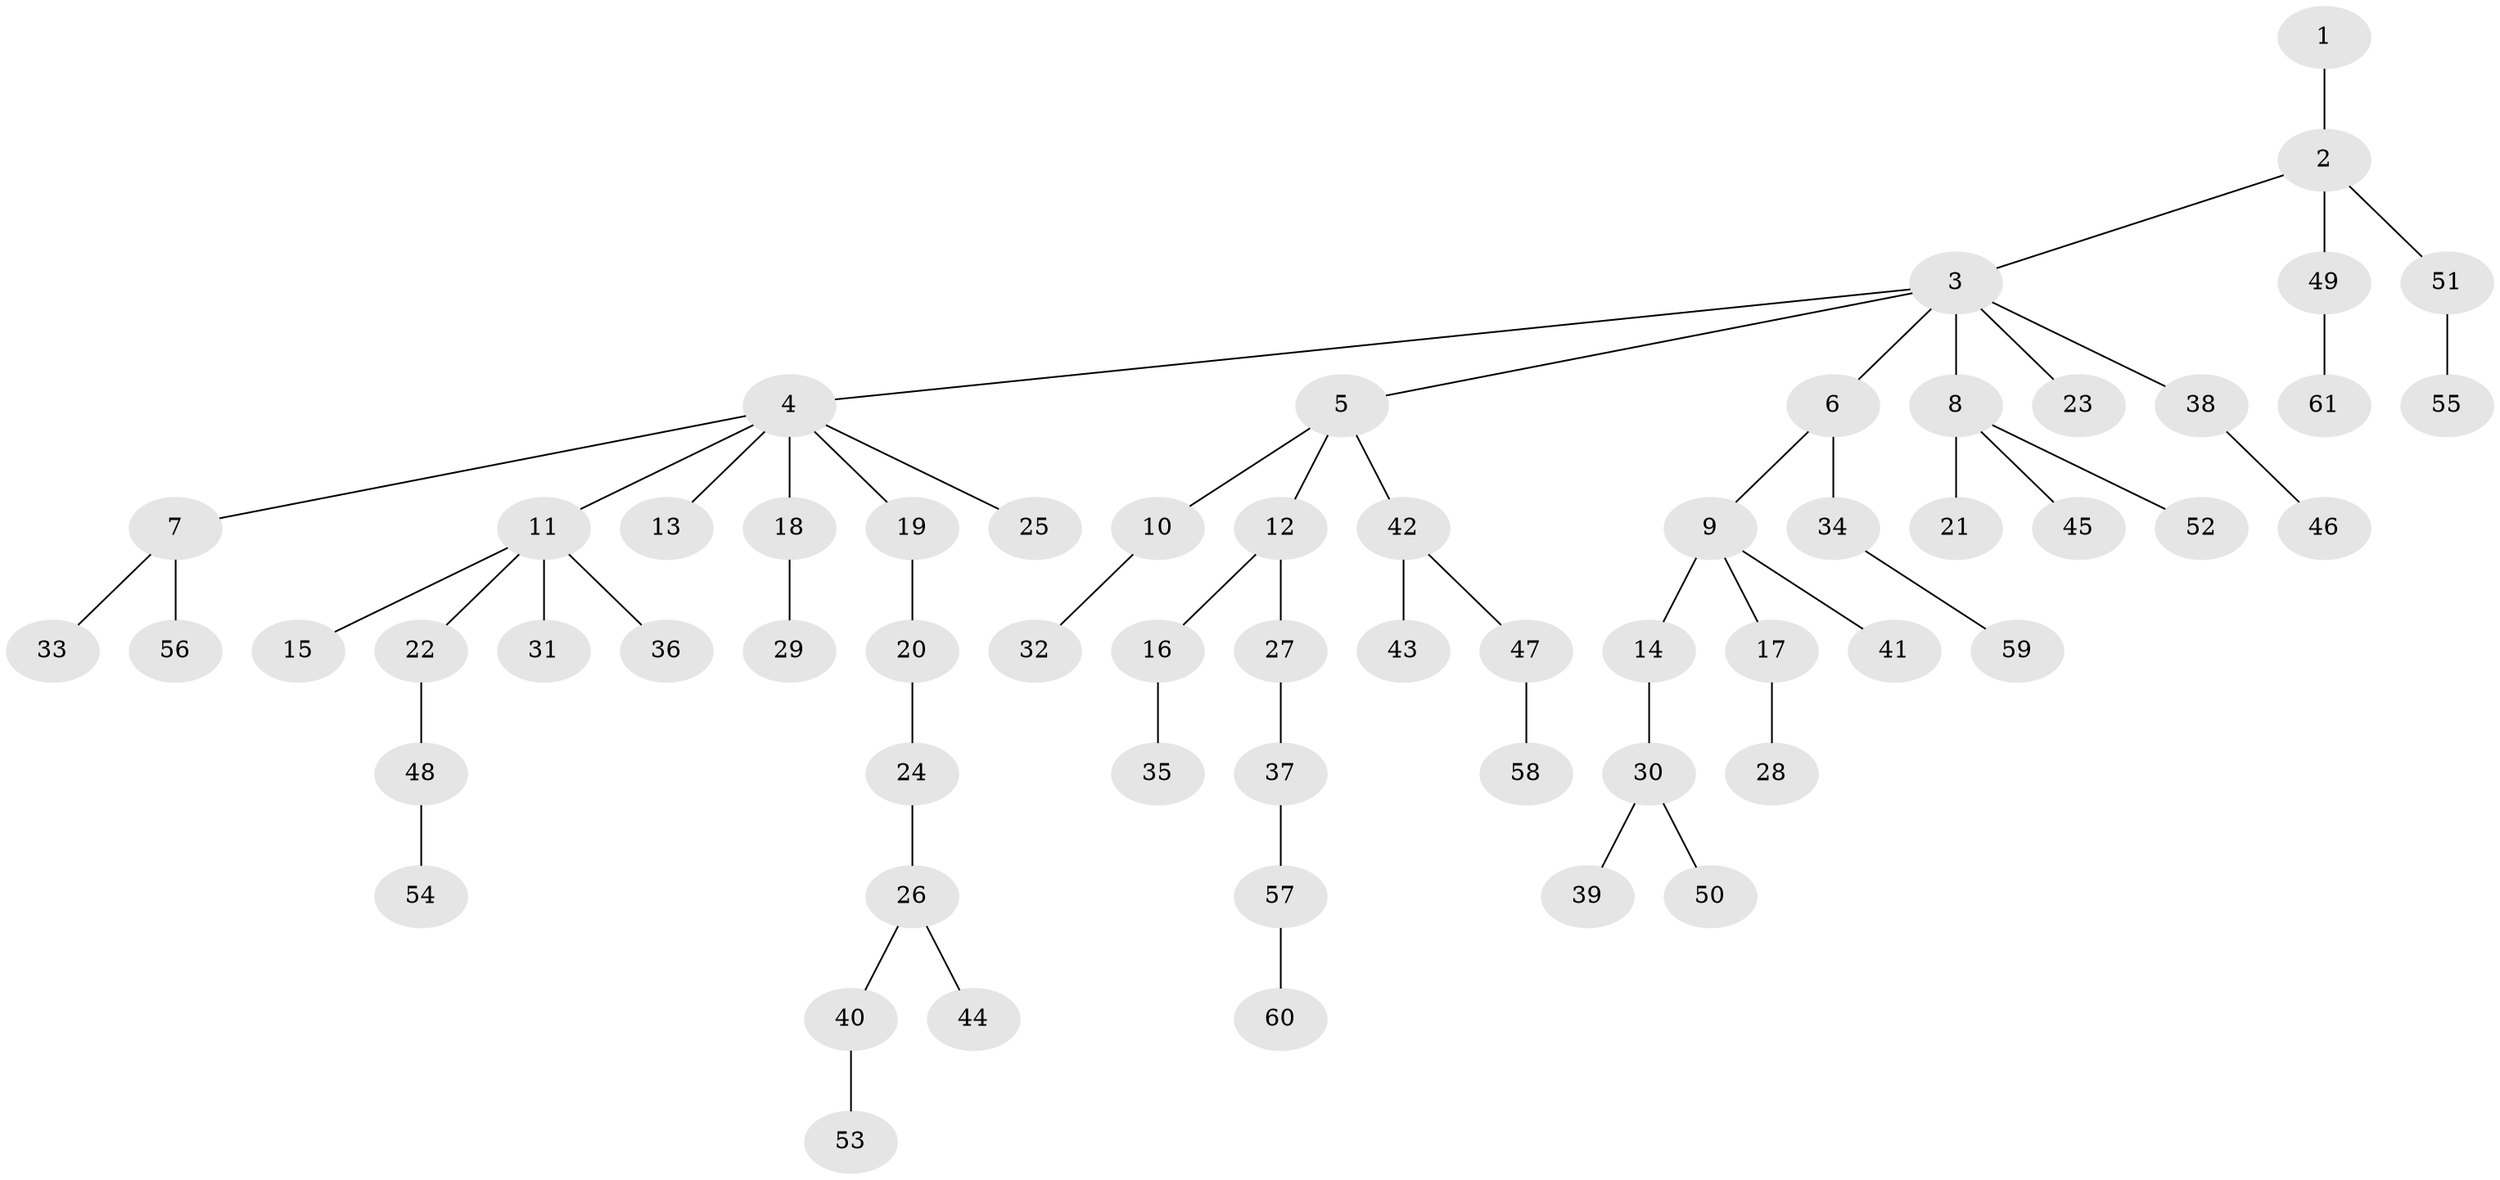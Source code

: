 // Generated by graph-tools (version 1.1) at 2025/50/03/09/25 03:50:16]
// undirected, 61 vertices, 60 edges
graph export_dot {
graph [start="1"]
  node [color=gray90,style=filled];
  1;
  2;
  3;
  4;
  5;
  6;
  7;
  8;
  9;
  10;
  11;
  12;
  13;
  14;
  15;
  16;
  17;
  18;
  19;
  20;
  21;
  22;
  23;
  24;
  25;
  26;
  27;
  28;
  29;
  30;
  31;
  32;
  33;
  34;
  35;
  36;
  37;
  38;
  39;
  40;
  41;
  42;
  43;
  44;
  45;
  46;
  47;
  48;
  49;
  50;
  51;
  52;
  53;
  54;
  55;
  56;
  57;
  58;
  59;
  60;
  61;
  1 -- 2;
  2 -- 3;
  2 -- 49;
  2 -- 51;
  3 -- 4;
  3 -- 5;
  3 -- 6;
  3 -- 8;
  3 -- 23;
  3 -- 38;
  4 -- 7;
  4 -- 11;
  4 -- 13;
  4 -- 18;
  4 -- 19;
  4 -- 25;
  5 -- 10;
  5 -- 12;
  5 -- 42;
  6 -- 9;
  6 -- 34;
  7 -- 33;
  7 -- 56;
  8 -- 21;
  8 -- 45;
  8 -- 52;
  9 -- 14;
  9 -- 17;
  9 -- 41;
  10 -- 32;
  11 -- 15;
  11 -- 22;
  11 -- 31;
  11 -- 36;
  12 -- 16;
  12 -- 27;
  14 -- 30;
  16 -- 35;
  17 -- 28;
  18 -- 29;
  19 -- 20;
  20 -- 24;
  22 -- 48;
  24 -- 26;
  26 -- 40;
  26 -- 44;
  27 -- 37;
  30 -- 39;
  30 -- 50;
  34 -- 59;
  37 -- 57;
  38 -- 46;
  40 -- 53;
  42 -- 43;
  42 -- 47;
  47 -- 58;
  48 -- 54;
  49 -- 61;
  51 -- 55;
  57 -- 60;
}

